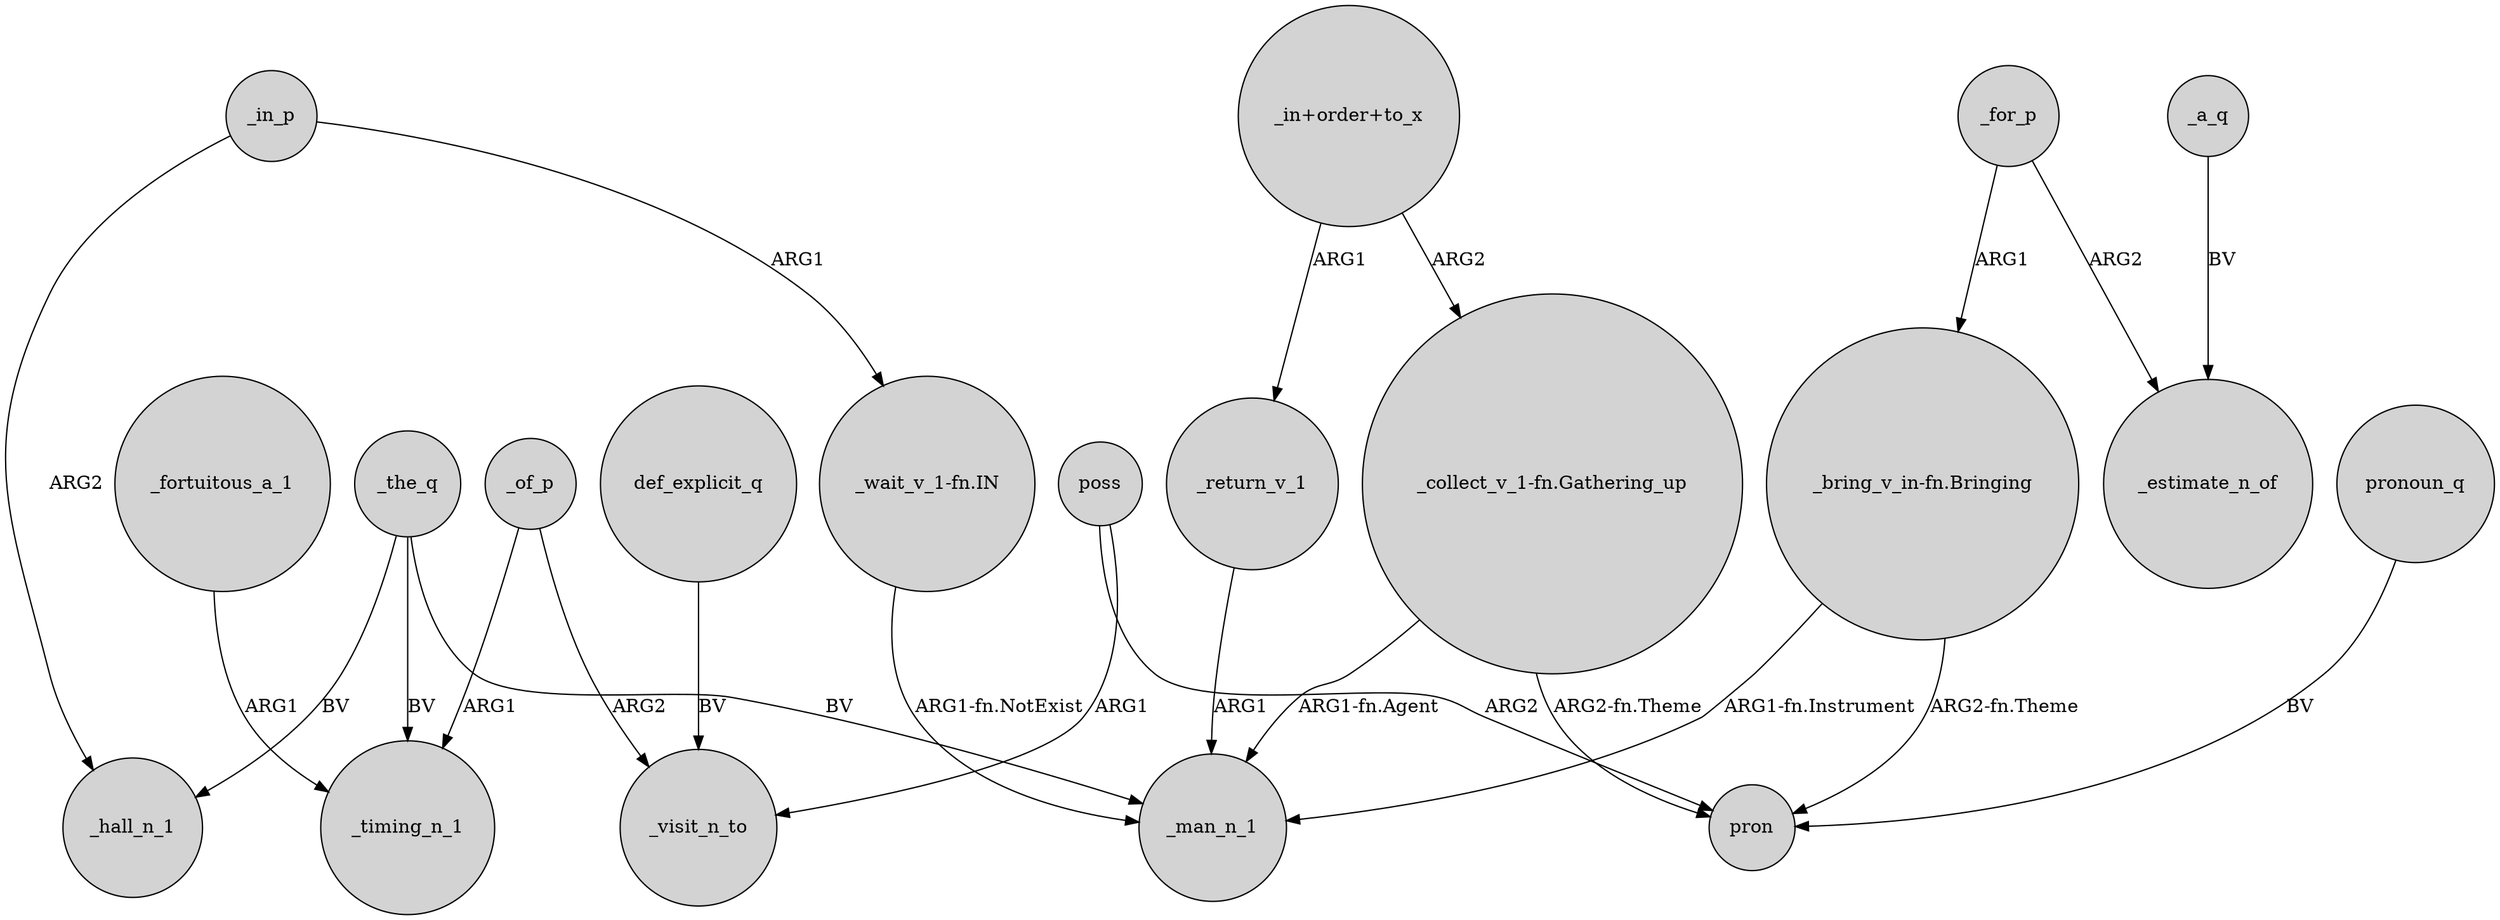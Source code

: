 digraph {
	node [shape=circle style=filled]
	poss -> pron [label=ARG2]
	_the_q -> _man_n_1 [label=BV]
	"_collect_v_1-fn.Gathering_up" -> pron [label="ARG2-fn.Theme"]
	_a_q -> _estimate_n_of [label=BV]
	"_in+order+to_x" -> _return_v_1 [label=ARG1]
	_in_p -> _hall_n_1 [label=ARG2]
	_the_q -> _hall_n_1 [label=BV]
	"_bring_v_in-fn.Bringing" -> pron [label="ARG2-fn.Theme"]
	_in_p -> "_wait_v_1-fn.IN" [label=ARG1]
	_fortuitous_a_1 -> _timing_n_1 [label=ARG1]
	def_explicit_q -> _visit_n_to [label=BV]
	_of_p -> _visit_n_to [label=ARG2]
	pronoun_q -> pron [label=BV]
	_for_p -> "_bring_v_in-fn.Bringing" [label=ARG1]
	"_bring_v_in-fn.Bringing" -> _man_n_1 [label="ARG1-fn.Instrument"]
	"_wait_v_1-fn.IN" -> _man_n_1 [label="ARG1-fn.NotExist"]
	_return_v_1 -> _man_n_1 [label=ARG1]
	"_collect_v_1-fn.Gathering_up" -> _man_n_1 [label="ARG1-fn.Agent"]
	_the_q -> _timing_n_1 [label=BV]
	"_in+order+to_x" -> "_collect_v_1-fn.Gathering_up" [label=ARG2]
	_for_p -> _estimate_n_of [label=ARG2]
	poss -> _visit_n_to [label=ARG1]
	_of_p -> _timing_n_1 [label=ARG1]
}
